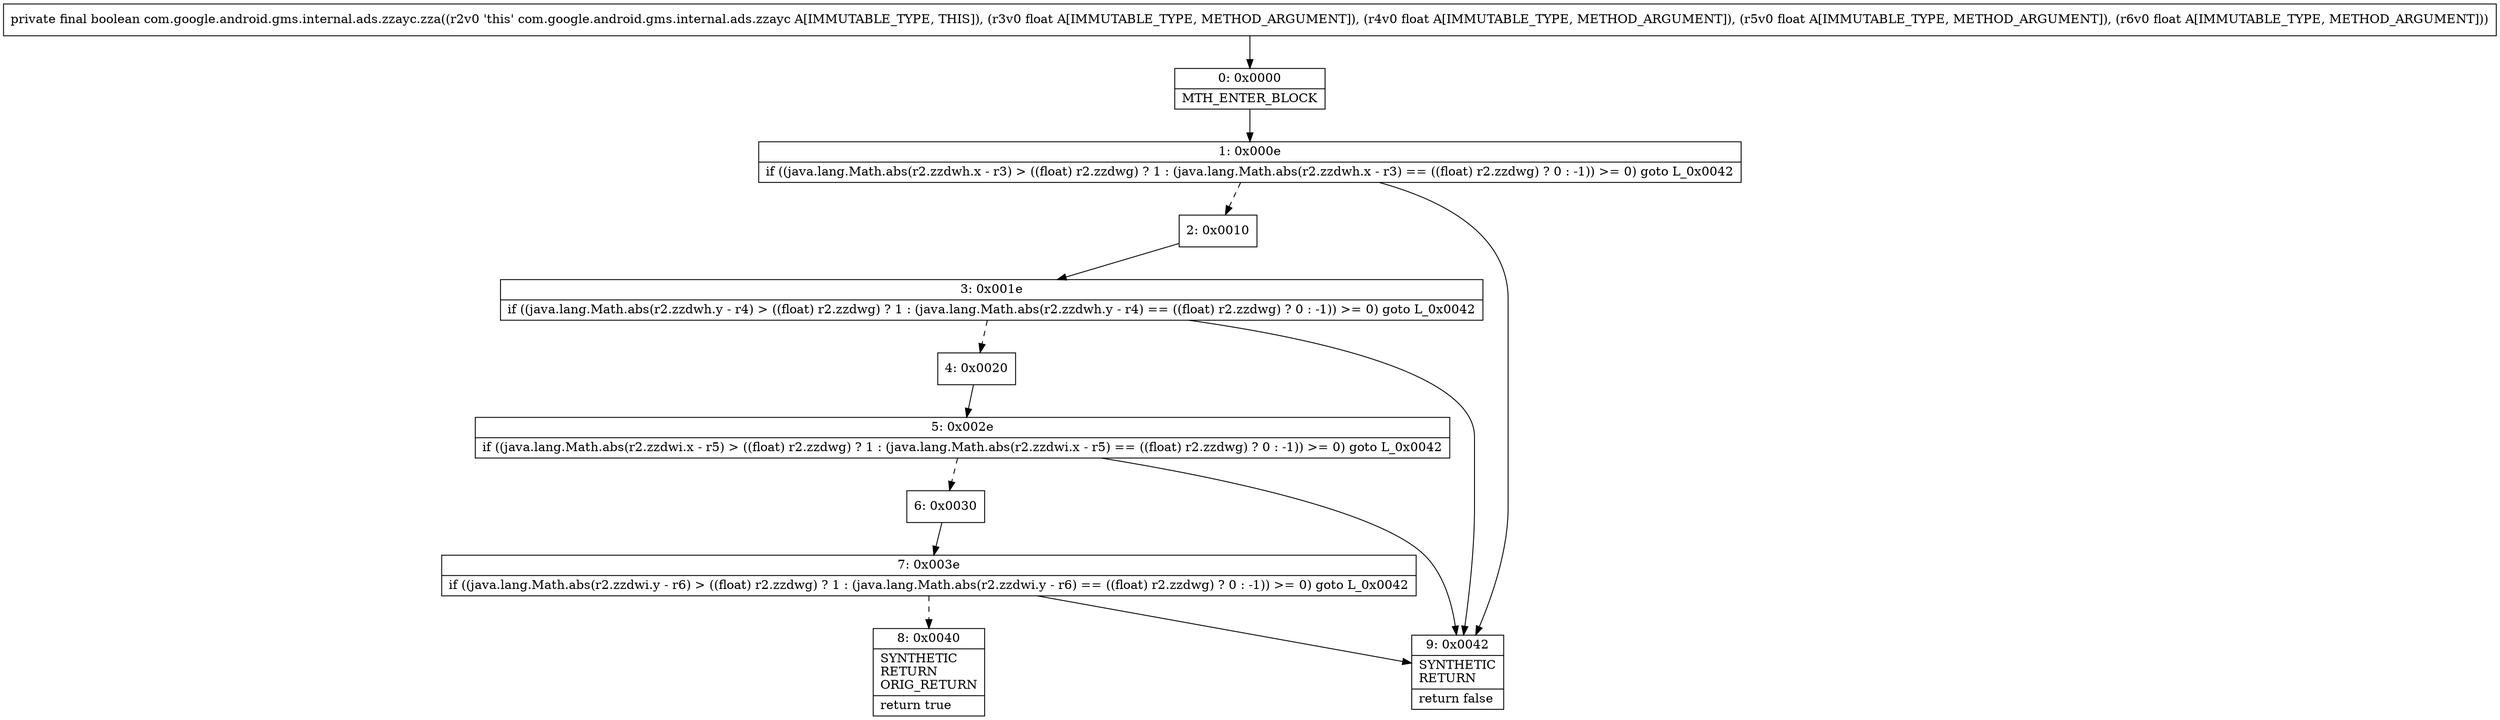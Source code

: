 digraph "CFG forcom.google.android.gms.internal.ads.zzayc.zza(FFFF)Z" {
Node_0 [shape=record,label="{0\:\ 0x0000|MTH_ENTER_BLOCK\l}"];
Node_1 [shape=record,label="{1\:\ 0x000e|if ((java.lang.Math.abs(r2.zzdwh.x \- r3) \> ((float) r2.zzdwg) ? 1 : (java.lang.Math.abs(r2.zzdwh.x \- r3) == ((float) r2.zzdwg) ? 0 : \-1)) \>= 0) goto L_0x0042\l}"];
Node_2 [shape=record,label="{2\:\ 0x0010}"];
Node_3 [shape=record,label="{3\:\ 0x001e|if ((java.lang.Math.abs(r2.zzdwh.y \- r4) \> ((float) r2.zzdwg) ? 1 : (java.lang.Math.abs(r2.zzdwh.y \- r4) == ((float) r2.zzdwg) ? 0 : \-1)) \>= 0) goto L_0x0042\l}"];
Node_4 [shape=record,label="{4\:\ 0x0020}"];
Node_5 [shape=record,label="{5\:\ 0x002e|if ((java.lang.Math.abs(r2.zzdwi.x \- r5) \> ((float) r2.zzdwg) ? 1 : (java.lang.Math.abs(r2.zzdwi.x \- r5) == ((float) r2.zzdwg) ? 0 : \-1)) \>= 0) goto L_0x0042\l}"];
Node_6 [shape=record,label="{6\:\ 0x0030}"];
Node_7 [shape=record,label="{7\:\ 0x003e|if ((java.lang.Math.abs(r2.zzdwi.y \- r6) \> ((float) r2.zzdwg) ? 1 : (java.lang.Math.abs(r2.zzdwi.y \- r6) == ((float) r2.zzdwg) ? 0 : \-1)) \>= 0) goto L_0x0042\l}"];
Node_8 [shape=record,label="{8\:\ 0x0040|SYNTHETIC\lRETURN\lORIG_RETURN\l|return true\l}"];
Node_9 [shape=record,label="{9\:\ 0x0042|SYNTHETIC\lRETURN\l|return false\l}"];
MethodNode[shape=record,label="{private final boolean com.google.android.gms.internal.ads.zzayc.zza((r2v0 'this' com.google.android.gms.internal.ads.zzayc A[IMMUTABLE_TYPE, THIS]), (r3v0 float A[IMMUTABLE_TYPE, METHOD_ARGUMENT]), (r4v0 float A[IMMUTABLE_TYPE, METHOD_ARGUMENT]), (r5v0 float A[IMMUTABLE_TYPE, METHOD_ARGUMENT]), (r6v0 float A[IMMUTABLE_TYPE, METHOD_ARGUMENT])) }"];
MethodNode -> Node_0;
Node_0 -> Node_1;
Node_1 -> Node_2[style=dashed];
Node_1 -> Node_9;
Node_2 -> Node_3;
Node_3 -> Node_4[style=dashed];
Node_3 -> Node_9;
Node_4 -> Node_5;
Node_5 -> Node_6[style=dashed];
Node_5 -> Node_9;
Node_6 -> Node_7;
Node_7 -> Node_8[style=dashed];
Node_7 -> Node_9;
}

